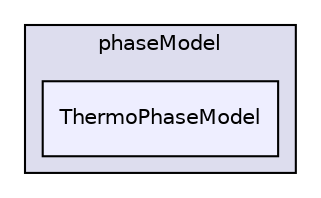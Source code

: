 digraph "applications/solvers/multiphase/reactingEulerFoam/phaseSystems/phaseModel/ThermoPhaseModel" {
  bgcolor=transparent;
  compound=true
  node [ fontsize="10", fontname="Helvetica"];
  edge [ labelfontsize="10", labelfontname="Helvetica"];
  subgraph clusterdir_de2215bca3b7007a388f9dfd3a1d4715 {
    graph [ bgcolor="#ddddee", pencolor="black", label="phaseModel" fontname="Helvetica", fontsize="10", URL="dir_de2215bca3b7007a388f9dfd3a1d4715.html"]
  dir_812db3b6f7add81e7819561b4bc91714 [shape=box, label="ThermoPhaseModel", style="filled", fillcolor="#eeeeff", pencolor="black", URL="dir_812db3b6f7add81e7819561b4bc91714.html"];
  }
}
